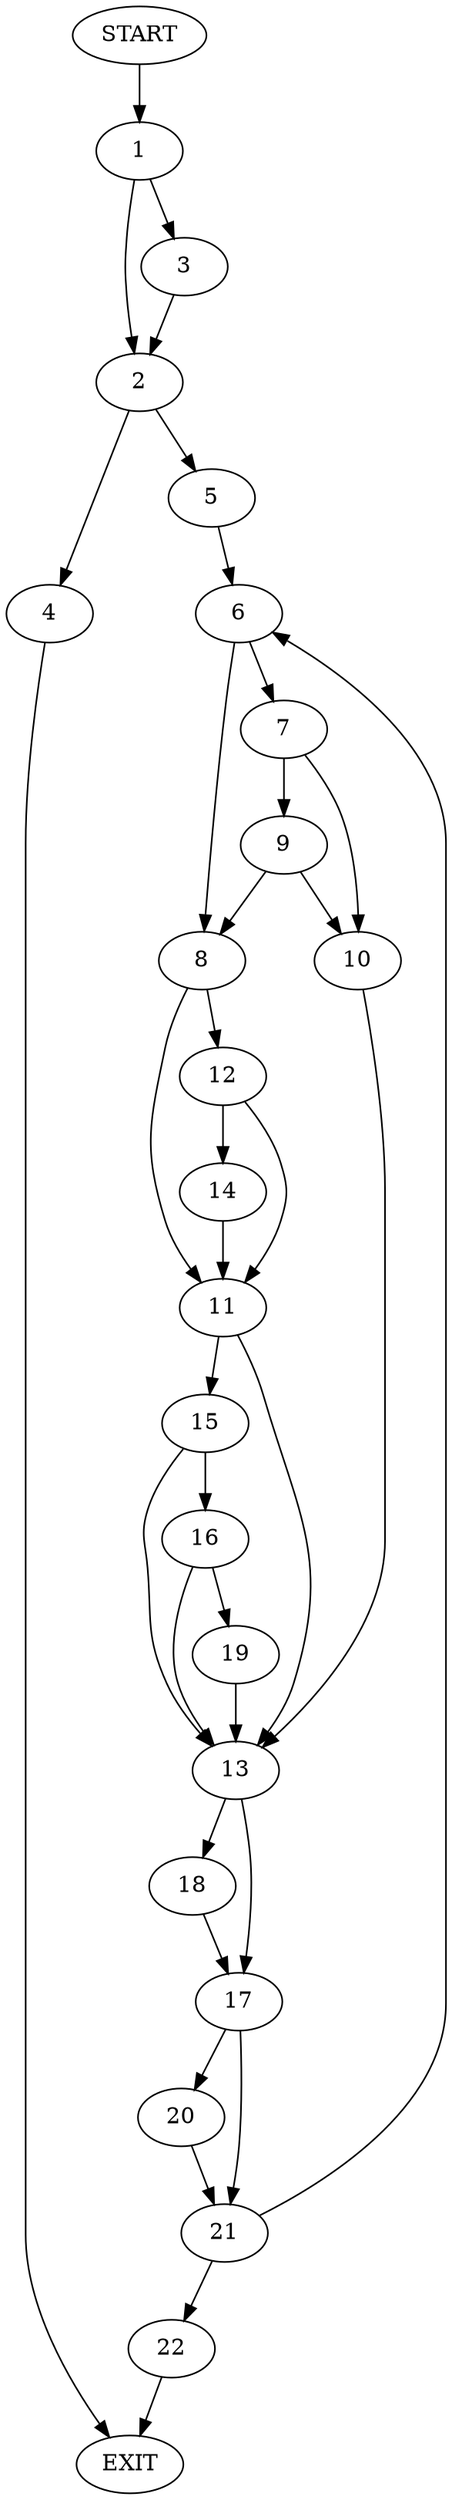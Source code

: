 digraph {
0 [label="START"]
23 [label="EXIT"]
0 -> 1
1 -> 2
1 -> 3
3 -> 2
2 -> 4
2 -> 5
4 -> 23
5 -> 6
6 -> 7
6 -> 8
7 -> 9
7 -> 10
8 -> 11
8 -> 12
9 -> 8
9 -> 10
10 -> 13
12 -> 11
12 -> 14
11 -> 13
11 -> 15
14 -> 11
15 -> 16
15 -> 13
13 -> 17
13 -> 18
16 -> 13
16 -> 19
19 -> 13
18 -> 17
17 -> 20
17 -> 21
21 -> 22
21 -> 6
20 -> 21
22 -> 23
}
